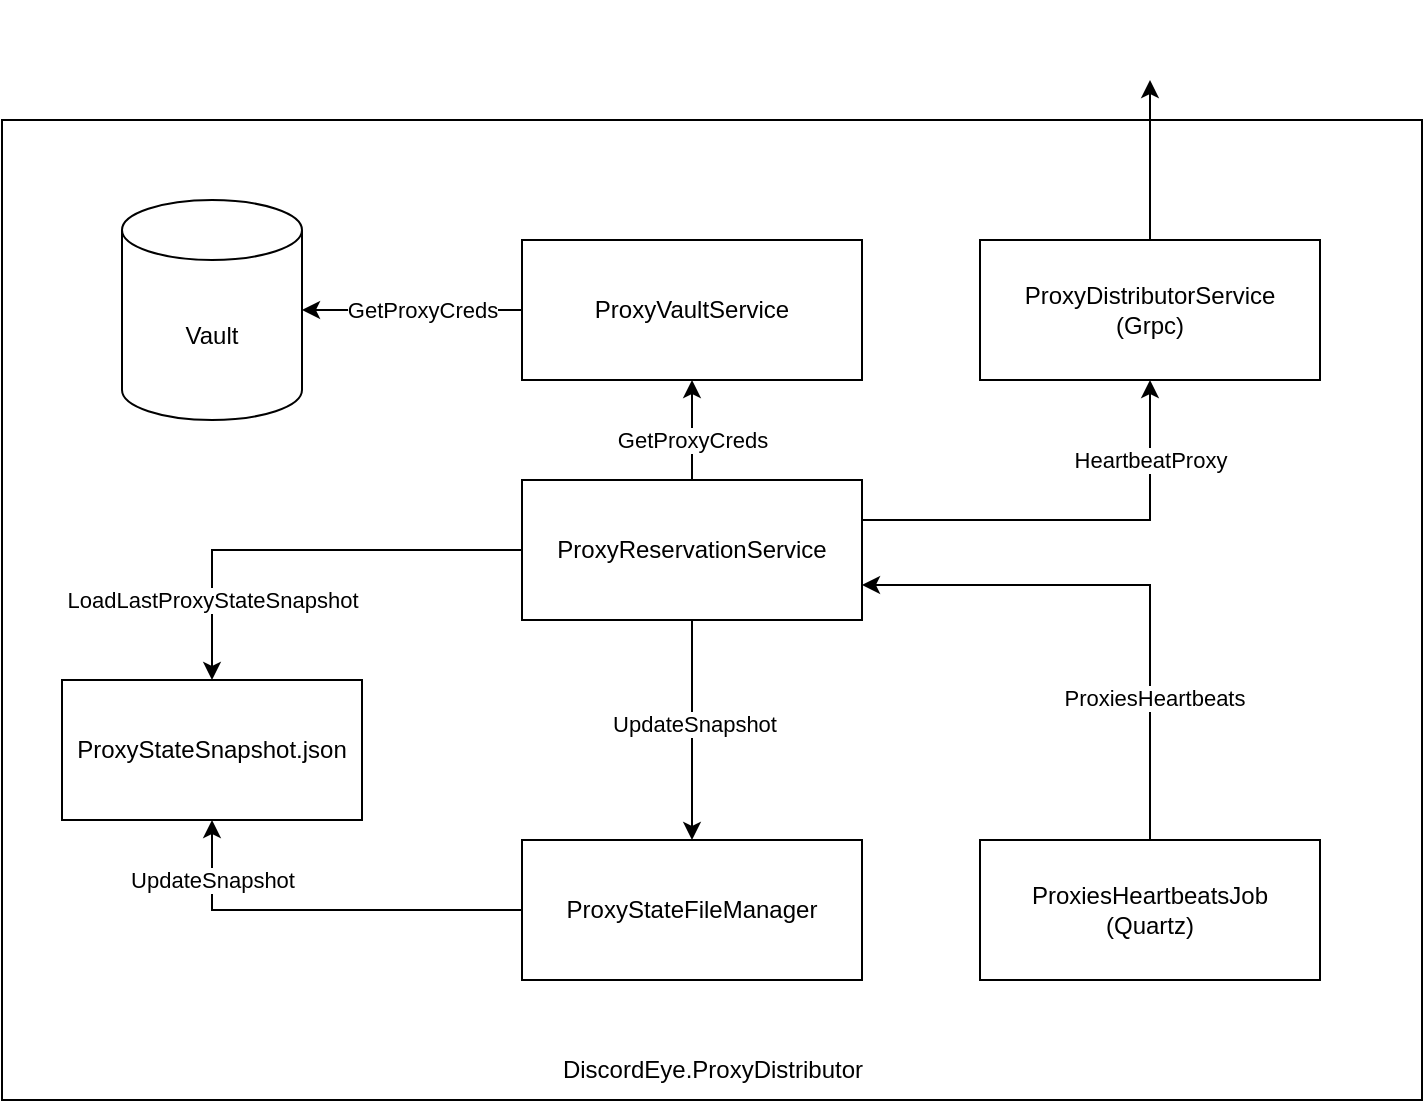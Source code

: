 <mxfile version="24.7.13">
  <diagram name="Страница — 1" id="4j-ZjCP_mg8pYUzjMDRq">
    <mxGraphModel dx="2261" dy="780" grid="1" gridSize="10" guides="1" tooltips="1" connect="1" arrows="1" fold="1" page="1" pageScale="1" pageWidth="827" pageHeight="1169" math="0" shadow="0">
      <root>
        <mxCell id="0" />
        <mxCell id="1" parent="0" />
        <mxCell id="dQ9TGp-v5TXADvSniZlk-30" value="" style="group" vertex="1" connectable="0" parent="1">
          <mxGeometry x="-160" y="190" width="710" height="550" as="geometry" />
        </mxCell>
        <mxCell id="dQ9TGp-v5TXADvSniZlk-29" value="" style="group" vertex="1" connectable="0" parent="dQ9TGp-v5TXADvSniZlk-30">
          <mxGeometry width="710" height="550" as="geometry" />
        </mxCell>
        <mxCell id="dQ9TGp-v5TXADvSniZlk-27" value="" style="rounded=0;whiteSpace=wrap;html=1;" vertex="1" parent="dQ9TGp-v5TXADvSniZlk-29">
          <mxGeometry y="60" width="710" height="490" as="geometry" />
        </mxCell>
        <mxCell id="dQ9TGp-v5TXADvSniZlk-28" value="DiscordEye.ProxyDistributor" style="text;html=1;align=center;verticalAlign=middle;whiteSpace=wrap;rounded=0;" vertex="1" parent="dQ9TGp-v5TXADvSniZlk-29">
          <mxGeometry x="270.5" y="520" width="169" height="30" as="geometry" />
        </mxCell>
        <mxCell id="dQ9TGp-v5TXADvSniZlk-7" style="edgeStyle=orthogonalEdgeStyle;rounded=0;orthogonalLoop=1;jettySize=auto;html=1;entryX=0.5;entryY=0;entryDx=0;entryDy=0;" edge="1" parent="dQ9TGp-v5TXADvSniZlk-30" source="dQ9TGp-v5TXADvSniZlk-1" target="dQ9TGp-v5TXADvSniZlk-5">
          <mxGeometry relative="1" as="geometry" />
        </mxCell>
        <mxCell id="dQ9TGp-v5TXADvSniZlk-14" value="LoadLastProxyStateSnapshot" style="edgeLabel;html=1;align=center;verticalAlign=middle;resizable=0;points=[];" vertex="1" connectable="0" parent="dQ9TGp-v5TXADvSniZlk-7">
          <mxGeometry x="0.487" y="1" relative="1" as="geometry">
            <mxPoint x="-1" y="16" as="offset" />
          </mxGeometry>
        </mxCell>
        <mxCell id="dQ9TGp-v5TXADvSniZlk-11" style="edgeStyle=orthogonalEdgeStyle;rounded=0;orthogonalLoop=1;jettySize=auto;html=1;" edge="1" parent="dQ9TGp-v5TXADvSniZlk-30" source="dQ9TGp-v5TXADvSniZlk-1" target="dQ9TGp-v5TXADvSniZlk-2">
          <mxGeometry relative="1" as="geometry" />
        </mxCell>
        <mxCell id="dQ9TGp-v5TXADvSniZlk-16" value="GetProxyCreds" style="edgeLabel;html=1;align=center;verticalAlign=middle;resizable=0;points=[];" vertex="1" connectable="0" parent="dQ9TGp-v5TXADvSniZlk-11">
          <mxGeometry x="0.2" relative="1" as="geometry">
            <mxPoint y="10" as="offset" />
          </mxGeometry>
        </mxCell>
        <mxCell id="dQ9TGp-v5TXADvSniZlk-12" style="edgeStyle=orthogonalEdgeStyle;rounded=0;orthogonalLoop=1;jettySize=auto;html=1;" edge="1" parent="dQ9TGp-v5TXADvSniZlk-30" source="dQ9TGp-v5TXADvSniZlk-1" target="dQ9TGp-v5TXADvSniZlk-3">
          <mxGeometry relative="1" as="geometry" />
        </mxCell>
        <mxCell id="dQ9TGp-v5TXADvSniZlk-13" value="UpdateSnapshot" style="edgeLabel;html=1;align=center;verticalAlign=middle;resizable=0;points=[];" vertex="1" connectable="0" parent="dQ9TGp-v5TXADvSniZlk-12">
          <mxGeometry x="-0.054" y="1" relative="1" as="geometry">
            <mxPoint as="offset" />
          </mxGeometry>
        </mxCell>
        <mxCell id="dQ9TGp-v5TXADvSniZlk-24" style="edgeStyle=orthogonalEdgeStyle;rounded=0;orthogonalLoop=1;jettySize=auto;html=1;exitX=1;exitY=0.25;exitDx=0;exitDy=0;entryX=0.5;entryY=1;entryDx=0;entryDy=0;" edge="1" parent="dQ9TGp-v5TXADvSniZlk-30" source="dQ9TGp-v5TXADvSniZlk-1" target="dQ9TGp-v5TXADvSniZlk-23">
          <mxGeometry relative="1" as="geometry">
            <mxPoint x="440" y="240" as="sourcePoint" />
            <mxPoint x="520" y="230" as="targetPoint" />
            <Array as="points">
              <mxPoint x="430" y="260" />
              <mxPoint x="574" y="260" />
            </Array>
          </mxGeometry>
        </mxCell>
        <mxCell id="dQ9TGp-v5TXADvSniZlk-25" value="HeartbeatProxy" style="edgeLabel;html=1;align=center;verticalAlign=middle;resizable=0;points=[];" vertex="1" connectable="0" parent="dQ9TGp-v5TXADvSniZlk-24">
          <mxGeometry x="-0.477" y="2" relative="1" as="geometry">
            <mxPoint x="90" y="-28" as="offset" />
          </mxGeometry>
        </mxCell>
        <mxCell id="dQ9TGp-v5TXADvSniZlk-1" value="ProxyReservationService" style="rounded=0;whiteSpace=wrap;html=1;" vertex="1" parent="dQ9TGp-v5TXADvSniZlk-30">
          <mxGeometry x="260" y="240" width="170" height="70" as="geometry" />
        </mxCell>
        <mxCell id="dQ9TGp-v5TXADvSniZlk-10" style="edgeStyle=orthogonalEdgeStyle;rounded=0;orthogonalLoop=1;jettySize=auto;html=1;" edge="1" parent="dQ9TGp-v5TXADvSniZlk-30" source="dQ9TGp-v5TXADvSniZlk-2" target="dQ9TGp-v5TXADvSniZlk-9">
          <mxGeometry relative="1" as="geometry" />
        </mxCell>
        <mxCell id="dQ9TGp-v5TXADvSniZlk-18" value="GetProxyCreds" style="edgeLabel;html=1;align=center;verticalAlign=middle;resizable=0;points=[];" vertex="1" connectable="0" parent="dQ9TGp-v5TXADvSniZlk-10">
          <mxGeometry x="0.164" y="2" relative="1" as="geometry">
            <mxPoint x="14" y="-2" as="offset" />
          </mxGeometry>
        </mxCell>
        <mxCell id="dQ9TGp-v5TXADvSniZlk-2" value="ProxyVaultService" style="rounded=0;whiteSpace=wrap;html=1;" vertex="1" parent="dQ9TGp-v5TXADvSniZlk-30">
          <mxGeometry x="260" y="120" width="170" height="70" as="geometry" />
        </mxCell>
        <mxCell id="dQ9TGp-v5TXADvSniZlk-6" style="edgeStyle=orthogonalEdgeStyle;rounded=0;orthogonalLoop=1;jettySize=auto;html=1;" edge="1" parent="dQ9TGp-v5TXADvSniZlk-30" source="dQ9TGp-v5TXADvSniZlk-3" target="dQ9TGp-v5TXADvSniZlk-5">
          <mxGeometry relative="1" as="geometry" />
        </mxCell>
        <mxCell id="dQ9TGp-v5TXADvSniZlk-15" value="UpdateSnapshot" style="edgeLabel;html=1;align=center;verticalAlign=middle;resizable=0;points=[];" vertex="1" connectable="0" parent="dQ9TGp-v5TXADvSniZlk-6">
          <mxGeometry x="0.343" y="1" relative="1" as="geometry">
            <mxPoint x="-21" y="-16" as="offset" />
          </mxGeometry>
        </mxCell>
        <mxCell id="dQ9TGp-v5TXADvSniZlk-3" value="ProxyStateFileManager" style="rounded=0;whiteSpace=wrap;html=1;" vertex="1" parent="dQ9TGp-v5TXADvSniZlk-30">
          <mxGeometry x="260" y="420" width="170" height="70" as="geometry" />
        </mxCell>
        <mxCell id="dQ9TGp-v5TXADvSniZlk-21" style="edgeStyle=orthogonalEdgeStyle;rounded=0;orthogonalLoop=1;jettySize=auto;html=1;entryX=1;entryY=0.75;entryDx=0;entryDy=0;exitX=0.5;exitY=0;exitDx=0;exitDy=0;" edge="1" parent="dQ9TGp-v5TXADvSniZlk-30" source="dQ9TGp-v5TXADvSniZlk-4" target="dQ9TGp-v5TXADvSniZlk-1">
          <mxGeometry relative="1" as="geometry" />
        </mxCell>
        <mxCell id="dQ9TGp-v5TXADvSniZlk-22" value="ProxiesHeartbeats" style="edgeLabel;html=1;align=center;verticalAlign=middle;resizable=0;points=[];" vertex="1" connectable="0" parent="dQ9TGp-v5TXADvSniZlk-21">
          <mxGeometry x="-0.474" y="-2" relative="1" as="geometry">
            <mxPoint as="offset" />
          </mxGeometry>
        </mxCell>
        <mxCell id="dQ9TGp-v5TXADvSniZlk-4" value="ProxiesHeartbeatsJob&lt;br&gt;(Quartz)" style="rounded=0;whiteSpace=wrap;html=1;" vertex="1" parent="dQ9TGp-v5TXADvSniZlk-30">
          <mxGeometry x="489" y="420" width="170" height="70" as="geometry" />
        </mxCell>
        <mxCell id="dQ9TGp-v5TXADvSniZlk-5" value="ProxyStateSnapshot.json" style="rounded=0;whiteSpace=wrap;html=1;" vertex="1" parent="dQ9TGp-v5TXADvSniZlk-30">
          <mxGeometry x="30" y="340" width="150" height="70" as="geometry" />
        </mxCell>
        <mxCell id="dQ9TGp-v5TXADvSniZlk-9" value="Vault" style="shape=cylinder3;whiteSpace=wrap;html=1;boundedLbl=1;backgroundOutline=1;size=15;" vertex="1" parent="dQ9TGp-v5TXADvSniZlk-30">
          <mxGeometry x="60" y="100" width="90" height="110" as="geometry" />
        </mxCell>
        <mxCell id="dQ9TGp-v5TXADvSniZlk-26" style="edgeStyle=orthogonalEdgeStyle;rounded=0;orthogonalLoop=1;jettySize=auto;html=1;" edge="1" parent="dQ9TGp-v5TXADvSniZlk-30" source="dQ9TGp-v5TXADvSniZlk-23">
          <mxGeometry relative="1" as="geometry">
            <mxPoint x="574" y="40" as="targetPoint" />
          </mxGeometry>
        </mxCell>
        <mxCell id="dQ9TGp-v5TXADvSniZlk-23" value="ProxyDistributorService&lt;br&gt;(Grpc)" style="rounded=0;whiteSpace=wrap;html=1;" vertex="1" parent="dQ9TGp-v5TXADvSniZlk-30">
          <mxGeometry x="489" y="120" width="170" height="70" as="geometry" />
        </mxCell>
      </root>
    </mxGraphModel>
  </diagram>
</mxfile>
